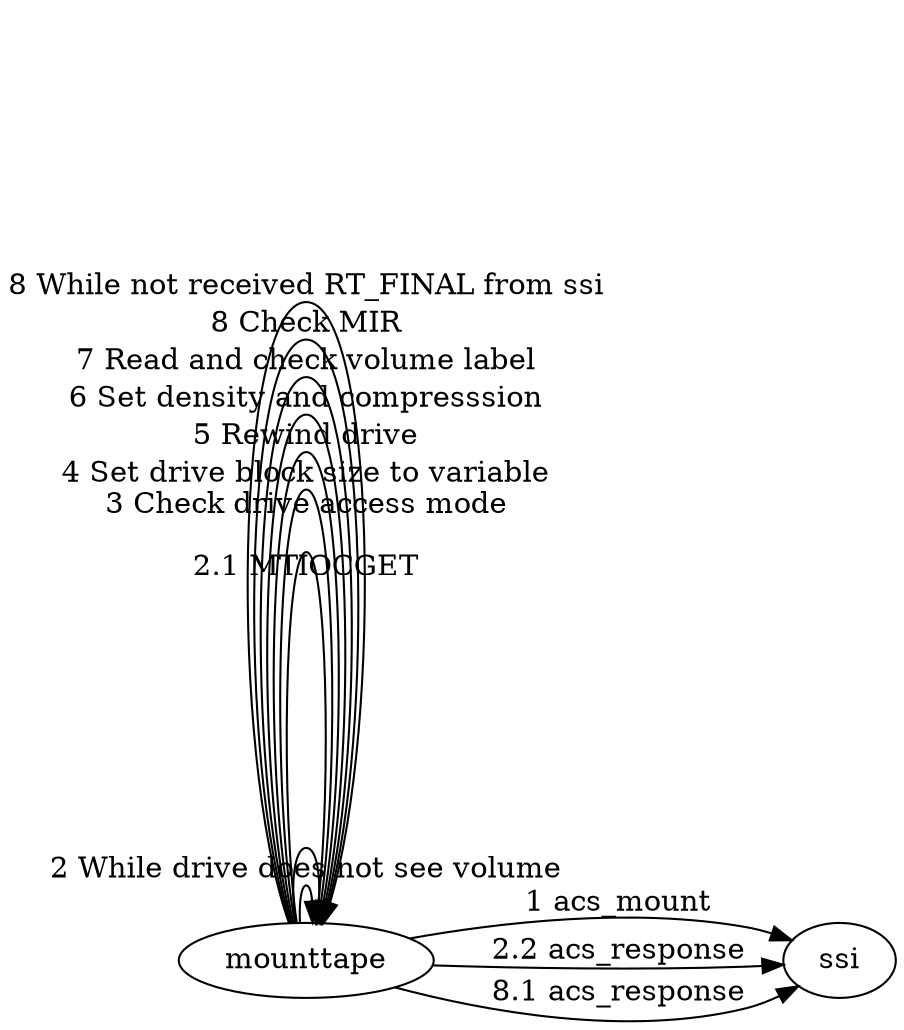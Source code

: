 digraph mounttape_ssi {
rankdir=LR;
node [shape = oval];
edge [weight = 1];
mounttape -> ssi       [ label =  "1 acs_mount"                           ];
mounttape -> mounttape [ label =  "2 While drive does not see volume"     ];
mounttape -> mounttape [ label =    "2.1 MTIOCGET\n\n\n\n\n\n\n\n "       ];
mounttape -> ssi       [ label =    "2.2 acs_response"                    ];
mounttape -> mounttape [ label =  "3 Check drive access mode\n "          ];
mounttape -> mounttape [ label =  "4 Set drive block size to variable"    ];
mounttape -> mounttape [ label =  "5 Rewind drive"                        ];
mounttape -> mounttape [ label =  "6 Set density and compresssion"        ];
mounttape -> mounttape [ label =  "7 Read and check volume label"         ];
mounttape -> mounttape [ label =  "8 Check MIR"                           ];
mounttape -> mounttape [ label =  "8 While not received RT_FINAL from ssi"];
mounttape -> ssi       [ label =    "8.1 acs_response"                    ];
}
